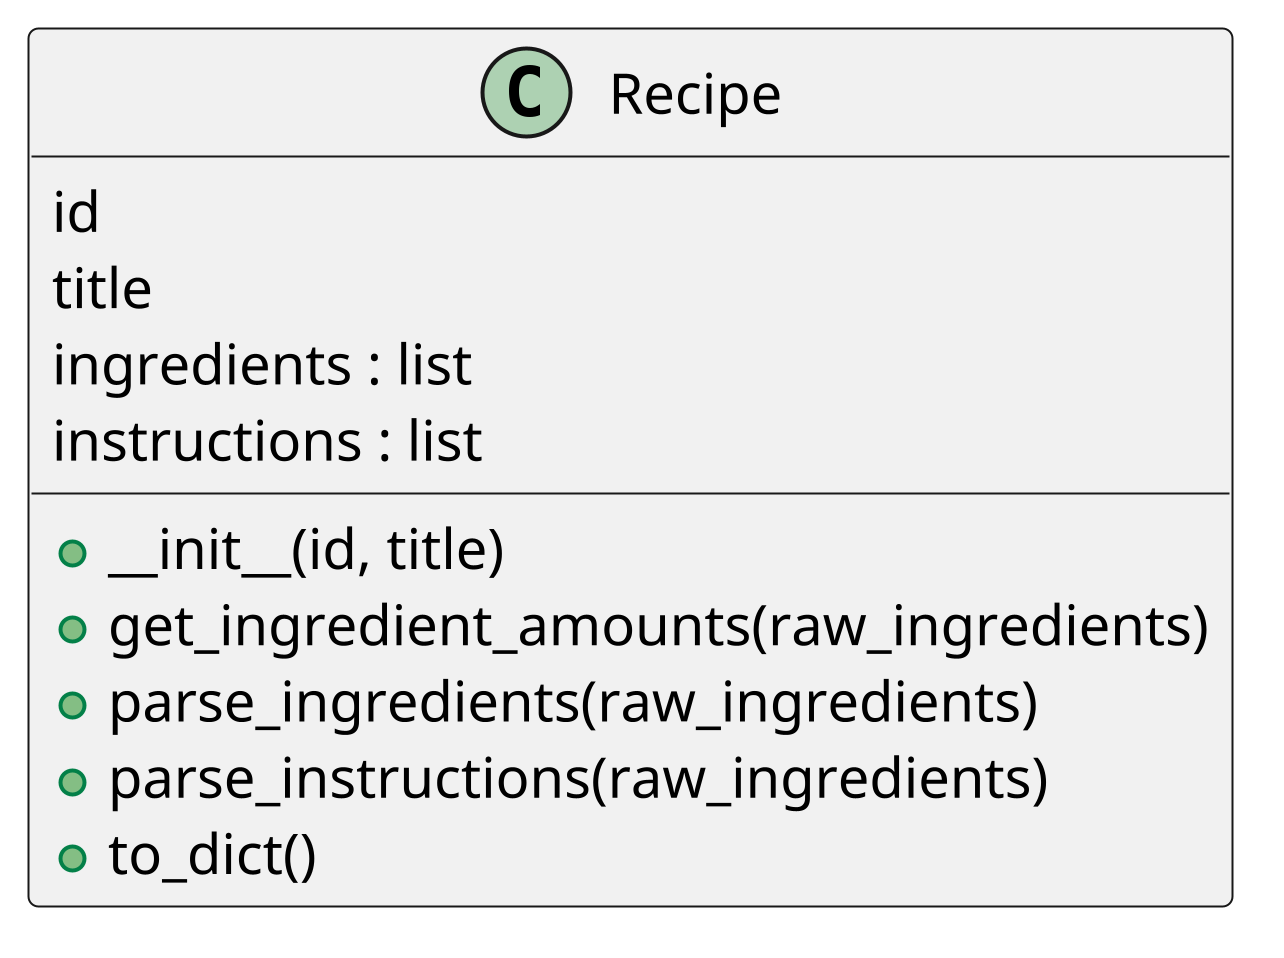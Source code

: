 @startuml Recipe

scale 1000
class Recipe {
    id
    title
    ingredients : list
    instructions : list
    +  __init__(id, title)
    + get_ingredient_amounts(raw_ingredients)
    + parse_ingredients(raw_ingredients)
    + parse_instructions(raw_ingredients)
    + to_dict()
}

@enduml